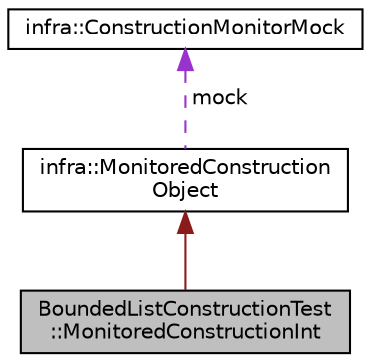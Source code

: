 digraph "BoundedListConstructionTest::MonitoredConstructionInt"
{
 // INTERACTIVE_SVG=YES
  edge [fontname="Helvetica",fontsize="10",labelfontname="Helvetica",labelfontsize="10"];
  node [fontname="Helvetica",fontsize="10",shape=record];
  Node2 [label="BoundedListConstructionTest\l::MonitoredConstructionInt",height=0.2,width=0.4,color="black", fillcolor="grey75", style="filled", fontcolor="black"];
  Node3 -> Node2 [dir="back",color="firebrick4",fontsize="10",style="solid",fontname="Helvetica"];
  Node3 [label="infra::MonitoredConstruction\lObject",height=0.2,width=0.4,color="black", fillcolor="white", style="filled",URL="$d3/db6/classinfra_1_1_monitored_construction_object.html"];
  Node4 -> Node3 [dir="back",color="darkorchid3",fontsize="10",style="dashed",label=" mock" ,fontname="Helvetica"];
  Node4 [label="infra::ConstructionMonitorMock",height=0.2,width=0.4,color="black", fillcolor="white", style="filled",URL="$d1/dde/classinfra_1_1_construction_monitor_mock.html"];
}

